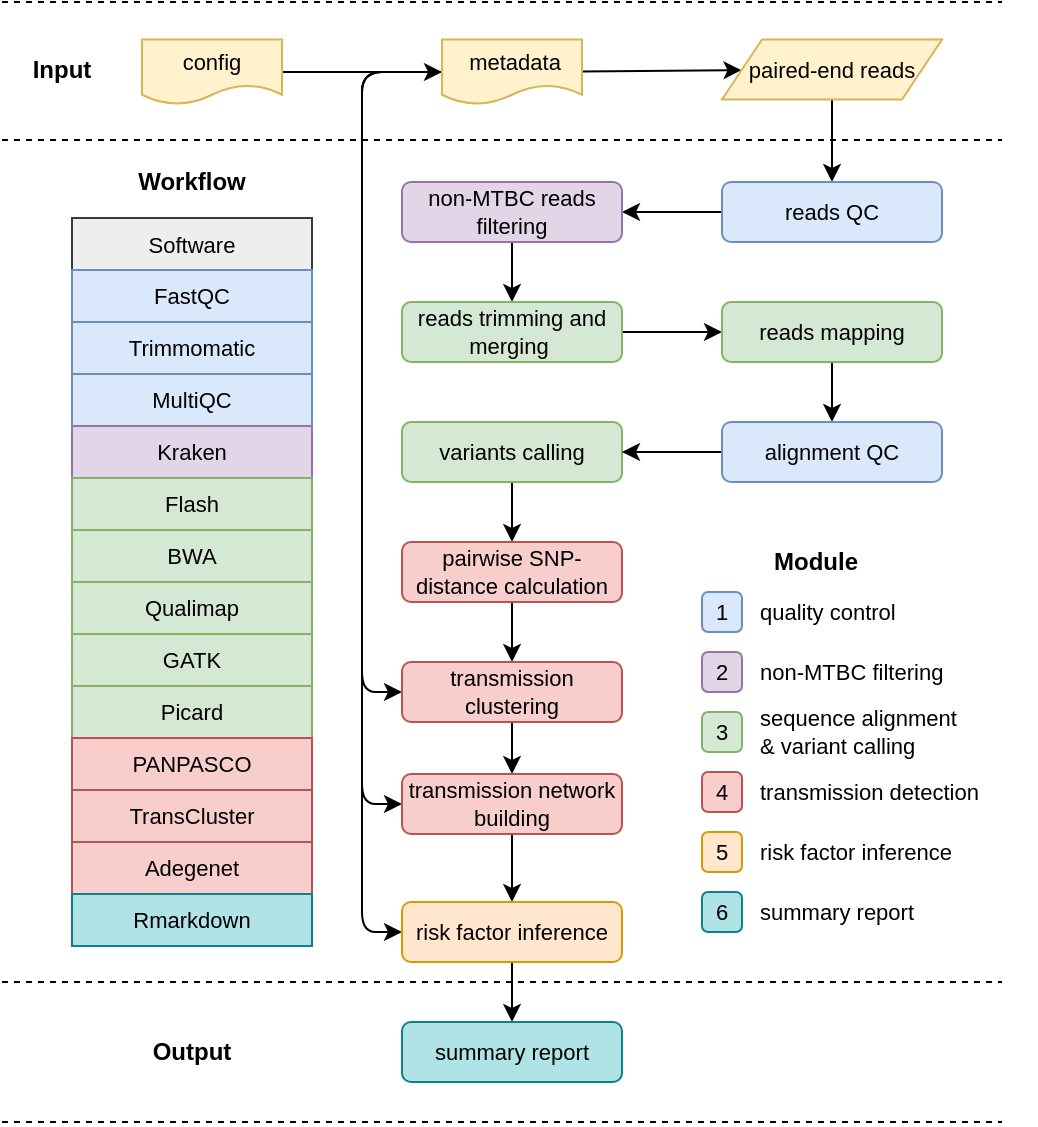<mxfile><diagram id="EAWruZUE_qWZ3CnmqtOu" name="Page-1"><mxGraphModel dx="980" dy="790" grid="1" gridSize="10" guides="1" tooltips="1" connect="1" arrows="1" fold="1" page="1" pageScale="1" pageWidth="827" pageHeight="1169" background="#ffffff" math="0" shadow="0"><root><mxCell id="0"/><mxCell id="1" parent="0"/><mxCell id="13" style="edgeStyle=none;html=1;fontSize=11;comic=0;fontFamily=Arial;" parent="1" source="9" target="10" edge="1"><mxGeometry relative="1" as="geometry"/></mxCell><mxCell id="9" value="&lt;font style=&quot;font-size: 11px;&quot;&gt;config&lt;/font&gt;" style="shape=document;whiteSpace=wrap;html=1;boundedLbl=1;fontSize=11;fillColor=#fff2cc;strokeColor=#d6b656;comic=0;fontFamily=Arial;" parent="1" vertex="1"><mxGeometry x="80" y="68.75" width="70" height="32.5" as="geometry"/></mxCell><mxCell id="130" value="" style="edgeStyle=none;html=1;" parent="1" source="10" target="14" edge="1"><mxGeometry relative="1" as="geometry"/></mxCell><mxCell id="134" style="edgeStyle=orthogonalEdgeStyle;html=1;" parent="1" source="10" target="36" edge="1"><mxGeometry relative="1" as="geometry"><Array as="points"><mxPoint x="190" y="85"/><mxPoint x="190" y="395"/></Array></mxGeometry></mxCell><mxCell id="136" style="edgeStyle=orthogonalEdgeStyle;html=1;" parent="1" source="10" target="38" edge="1"><mxGeometry relative="1" as="geometry"><Array as="points"><mxPoint x="190" y="85"/><mxPoint x="190" y="451"/></Array></mxGeometry></mxCell><mxCell id="138" style="edgeStyle=orthogonalEdgeStyle;html=1;" parent="1" source="10" target="50" edge="1"><mxGeometry relative="1" as="geometry"><Array as="points"><mxPoint x="190" y="85"/><mxPoint x="190" y="515"/></Array></mxGeometry></mxCell><mxCell id="10" value="&lt;font style=&quot;font-size: 11px&quot;&gt;&amp;nbsp;metadata&lt;/font&gt;" style="shape=document;whiteSpace=wrap;html=1;boundedLbl=1;fontSize=11;fillColor=#fff2cc;strokeColor=#d6b656;comic=0;fontFamily=Arial;" parent="1" vertex="1"><mxGeometry x="230" y="68.75" width="70" height="32.5" as="geometry"/></mxCell><mxCell id="62" style="edgeStyle=orthogonalEdgeStyle;html=1;strokeWidth=1;comic=0;fontSize=11;fontFamily=Arial;" parent="1" source="14" target="17" edge="1"><mxGeometry relative="1" as="geometry"/></mxCell><mxCell id="14" value="&lt;font style=&quot;font-size: 11px&quot;&gt;paired-end reads&lt;/font&gt;" style="shape=parallelogram;perimeter=parallelogramPerimeter;whiteSpace=wrap;html=1;fixedSize=1;fontSize=11;fillColor=#fff2cc;strokeColor=#d6b656;comic=0;fontFamily=Arial;" parent="1" vertex="1"><mxGeometry x="370" y="68.75" width="110" height="30" as="geometry"/></mxCell><mxCell id="30" style="edgeStyle=none;html=1;comic=0;fontSize=11;fontFamily=Arial;" parent="1" source="17" target="19" edge="1"><mxGeometry relative="1" as="geometry"/></mxCell><mxCell id="17" value="&lt;font style=&quot;font-size: 11px&quot;&gt;reads QC&lt;br style=&quot;font-size: 11px&quot;&gt;&lt;/font&gt;" style="rounded=1;whiteSpace=wrap;html=1;fontSize=11;fillColor=#dae8fc;strokeColor=#6c8ebf;comic=0;fontFamily=Arial;" parent="1" vertex="1"><mxGeometry x="370" y="140" width="110" height="30" as="geometry"/></mxCell><mxCell id="32" value="" style="edgeStyle=none;html=1;comic=0;fontSize=11;fontFamily=Arial;" parent="1" source="19" target="21" edge="1"><mxGeometry relative="1" as="geometry"/></mxCell><mxCell id="19" value="&lt;font style=&quot;font-size: 11px&quot;&gt;non-MTBC reads filtering&lt;br style=&quot;font-size: 11px&quot;&gt;&lt;/font&gt;" style="rounded=1;whiteSpace=wrap;html=1;fontSize=11;fillColor=#e1d5e7;strokeColor=#9673a6;comic=0;fontFamily=Arial;" parent="1" vertex="1"><mxGeometry x="210" y="140" width="110" height="30" as="geometry"/></mxCell><mxCell id="33" value="" style="edgeStyle=none;html=1;comic=0;fontSize=11;fontFamily=Arial;" parent="1" source="21" target="23" edge="1"><mxGeometry relative="1" as="geometry"/></mxCell><mxCell id="21" value="&lt;font style=&quot;font-size: 11px;&quot;&gt;reads trimming and merging&amp;nbsp;&lt;br style=&quot;font-size: 11px;&quot;&gt;&lt;/font&gt;" style="rounded=1;whiteSpace=wrap;html=1;fontSize=11;glass=0;shadow=0;sketch=0;fillColor=#d5e8d4;strokeColor=#82b366;comic=0;fontFamily=Arial;" parent="1" vertex="1"><mxGeometry x="210" y="200" width="110" height="30" as="geometry"/></mxCell><mxCell id="124" value="" style="edgeStyle=none;html=1;" parent="1" source="23" target="123" edge="1"><mxGeometry relative="1" as="geometry"/></mxCell><mxCell id="23" value="&lt;font style=&quot;font-size: 11px;&quot;&gt;reads mapping&lt;br style=&quot;font-size: 11px;&quot;&gt;&lt;/font&gt;" style="rounded=1;whiteSpace=wrap;html=1;fontSize=11;fillColor=#d5e8d4;strokeColor=#82b366;comic=0;fontFamily=Arial;" parent="1" vertex="1"><mxGeometry x="370" y="200" width="110" height="30" as="geometry"/></mxCell><mxCell id="35" value="" style="edgeStyle=none;html=1;comic=0;fontSize=11;fontFamily=Arial;" parent="1" source="25" target="27" edge="1"><mxGeometry relative="1" as="geometry"/></mxCell><mxCell id="25" value="&lt;font style=&quot;font-size: 11px;&quot;&gt;variants calling&lt;br style=&quot;font-size: 11px;&quot;&gt;&lt;/font&gt;" style="rounded=1;whiteSpace=wrap;html=1;fontSize=11;fillColor=#d5e8d4;strokeColor=#82b366;comic=0;fontFamily=Arial;" parent="1" vertex="1"><mxGeometry x="210" y="260" width="110" height="30" as="geometry"/></mxCell><mxCell id="37" value="" style="edgeStyle=none;html=1;comic=0;fontSize=11;fontFamily=Arial;" parent="1" source="27" target="36" edge="1"><mxGeometry relative="1" as="geometry"/></mxCell><mxCell id="27" value="&lt;font style=&quot;font-size: 11px;&quot;&gt;pairwise SNP-distance calculation&lt;br style=&quot;font-size: 11px;&quot;&gt;&lt;/font&gt;" style="rounded=1;whiteSpace=wrap;html=1;fontSize=11;fillColor=#f8cecc;strokeColor=#b85450;comic=0;fontFamily=Arial;" parent="1" vertex="1"><mxGeometry x="210" y="320" width="110" height="30" as="geometry"/></mxCell><mxCell id="39" value="" style="edgeStyle=none;html=1;comic=0;fontSize=11;fontFamily=Arial;" parent="1" source="36" target="38" edge="1"><mxGeometry relative="1" as="geometry"/></mxCell><mxCell id="36" value="&lt;font style=&quot;font-size: 11px;&quot;&gt;transmission clustering&lt;br style=&quot;font-size: 11px;&quot;&gt;&lt;/font&gt;" style="rounded=1;whiteSpace=wrap;html=1;fontSize=11;fillColor=#f8cecc;strokeColor=#b85450;comic=0;fontFamily=Arial;" parent="1" vertex="1"><mxGeometry x="210" y="380" width="110" height="30" as="geometry"/></mxCell><mxCell id="54" value="" style="edgeStyle=orthogonalEdgeStyle;html=1;comic=0;fontSize=11;fontFamily=Arial;" parent="1" source="38" target="50" edge="1"><mxGeometry relative="1" as="geometry"/></mxCell><mxCell id="38" value="&lt;font style=&quot;font-size: 11px;&quot;&gt;transmission network building&lt;br style=&quot;font-size: 11px;&quot;&gt;&lt;/font&gt;" style="rounded=1;whiteSpace=wrap;html=1;fontSize=11;fillColor=#f8cecc;strokeColor=#b85450;comic=0;fontFamily=Arial;" parent="1" vertex="1"><mxGeometry x="210" y="436" width="110" height="30" as="geometry"/></mxCell><mxCell id="117" style="edgeStyle=orthogonalEdgeStyle;html=1;exitX=0.5;exitY=1;exitDx=0;exitDy=0;fontSize=11;fontColor=#000000;fontFamily=Arial;" parent="1" source="50" target="116" edge="1"><mxGeometry relative="1" as="geometry"/></mxCell><mxCell id="50" value="&lt;font style=&quot;font-size: 11px;&quot;&gt;risk factor inference&lt;br style=&quot;font-size: 11px;&quot;&gt;&lt;/font&gt;" style="rounded=1;whiteSpace=wrap;html=1;fontSize=11;fillColor=#ffe6cc;strokeColor=#d79b00;comic=0;fontFamily=Arial;" parent="1" vertex="1"><mxGeometry x="210" y="500" width="110" height="30" as="geometry"/></mxCell><mxCell id="64" value="&lt;font style=&quot;font-size: 11px;&quot;&gt;1&lt;br style=&quot;font-size: 11px;&quot;&gt;&lt;/font&gt;" style="rounded=1;whiteSpace=wrap;html=1;fontSize=11;fillColor=#dae8fc;strokeColor=#6c8ebf;comic=0;fontFamily=Arial;" parent="1" vertex="1"><mxGeometry x="360" y="345" width="20" height="20" as="geometry"/></mxCell><mxCell id="66" value="&lt;font style=&quot;font-size: 11px;&quot;&gt;2&lt;br style=&quot;font-size: 11px;&quot;&gt;&lt;/font&gt;" style="rounded=1;whiteSpace=wrap;html=1;fontSize=11;fillColor=#e1d5e7;strokeColor=#9673a6;comic=0;fontFamily=Arial;" parent="1" vertex="1"><mxGeometry x="360" y="375" width="20" height="20" as="geometry"/></mxCell><mxCell id="67" value="quality control" style="text;html=1;strokeColor=none;fillColor=none;align=left;verticalAlign=middle;whiteSpace=wrap;rounded=0;fontSize=11;fontFamily=Arial;" parent="1" vertex="1"><mxGeometry x="387" y="345" width="140" height="20" as="geometry"/></mxCell><mxCell id="68" value="&lt;font style=&quot;font-size: 11px;&quot;&gt;3&lt;br style=&quot;font-size: 11px;&quot;&gt;&lt;/font&gt;" style="rounded=1;whiteSpace=wrap;html=1;fontSize=11;fillColor=#d5e8d4;strokeColor=#82b366;comic=0;fontFamily=Arial;" parent="1" vertex="1"><mxGeometry x="360" y="405" width="20" height="20" as="geometry"/></mxCell><mxCell id="69" value="non-MTBC filtering" style="text;html=1;strokeColor=none;fillColor=none;align=left;verticalAlign=middle;whiteSpace=wrap;rounded=0;fontSize=11;fontFamily=Arial;" parent="1" vertex="1"><mxGeometry x="387" y="375" width="140" height="20" as="geometry"/></mxCell><mxCell id="71" value="&lt;font style=&quot;font-size: 11px;&quot;&gt;4&lt;br style=&quot;font-size: 11px;&quot;&gt;&lt;/font&gt;" style="rounded=1;whiteSpace=wrap;html=1;fontSize=11;fillColor=#f8cecc;strokeColor=#b85450;comic=0;fontFamily=Arial;" parent="1" vertex="1"><mxGeometry x="360" y="435" width="20" height="20" as="geometry"/></mxCell><mxCell id="72" value="transmission detection" style="text;html=1;strokeColor=none;fillColor=none;align=left;verticalAlign=middle;whiteSpace=wrap;rounded=0;fontSize=11;fontFamily=Arial;" parent="1" vertex="1"><mxGeometry x="387" y="435" width="140" height="20" as="geometry"/></mxCell><mxCell id="73" value="&lt;font style=&quot;font-size: 11px;&quot;&gt;5&lt;br style=&quot;font-size: 11px;&quot;&gt;&lt;/font&gt;" style="rounded=1;whiteSpace=wrap;html=1;fontSize=11;fillColor=#ffe6cc;strokeColor=#d79b00;comic=0;fontFamily=Arial;" parent="1" vertex="1"><mxGeometry x="360" y="465" width="20" height="20" as="geometry"/></mxCell><mxCell id="74" value="risk factor inference" style="text;html=1;strokeColor=none;fillColor=none;align=left;verticalAlign=middle;whiteSpace=wrap;rounded=0;fontSize=11;fontFamily=Arial;" parent="1" vertex="1"><mxGeometry x="387" y="465" width="140" height="20" as="geometry"/></mxCell><mxCell id="75" value="sequence alignment &lt;br&gt;&amp;amp; variant calling" style="text;html=1;strokeColor=none;fillColor=none;align=left;verticalAlign=middle;whiteSpace=wrap;rounded=0;fontSize=11;fontFamily=Arial;" parent="1" vertex="1"><mxGeometry x="387" y="405" width="140" height="20" as="geometry"/></mxCell><mxCell id="83" value="" style="endArrow=none;dashed=1;html=1;edgeStyle=orthogonalEdgeStyle;fontSize=11;fontFamily=Arial;" parent="1" edge="1"><mxGeometry width="50" height="50" relative="1" as="geometry"><mxPoint x="10" y="119" as="sourcePoint"/><mxPoint x="510" y="119" as="targetPoint"/></mxGeometry></mxCell><mxCell id="84" value="" style="endArrow=none;dashed=1;html=1;fontSize=11;fontFamily=Arial;" parent="1" edge="1"><mxGeometry width="50" height="50" relative="1" as="geometry"><mxPoint x="10" y="50" as="sourcePoint"/><mxPoint x="510" y="50" as="targetPoint"/></mxGeometry></mxCell><mxCell id="85" value="" style="endArrow=none;dashed=1;html=1;fontSize=11;fontFamily=Arial;" parent="1" edge="1"><mxGeometry width="50" height="50" relative="1" as="geometry"><mxPoint x="10" y="540" as="sourcePoint"/><mxPoint x="510" y="540" as="targetPoint"/></mxGeometry></mxCell><mxCell id="89" value="&lt;b&gt;&lt;font style=&quot;font-size: 12px&quot;&gt;Input&lt;/font&gt;&lt;/b&gt;" style="text;html=1;strokeColor=none;fillColor=none;align=center;verticalAlign=middle;whiteSpace=wrap;rounded=0;flipV=0;rotation=0;fontSize=11;fontFamily=Arial;" parent="1" vertex="1"><mxGeometry x="20" y="73.75" width="40" height="20" as="geometry"/></mxCell><mxCell id="90" value="&lt;b&gt;&lt;font style=&quot;font-size: 12px&quot;&gt;Workflow&lt;/font&gt;&lt;/b&gt;" style="text;html=1;strokeColor=none;fillColor=none;align=center;verticalAlign=middle;whiteSpace=wrap;rounded=0;flipV=0;rotation=0;fontSize=11;fontFamily=Arial;" parent="1" vertex="1"><mxGeometry x="60" y="130" width="90" height="20" as="geometry"/></mxCell><mxCell id="91" value="Software" style="swimlane;fontStyle=0;childLayout=stackLayout;horizontal=1;startSize=26;horizontalStack=0;resizeParent=1;resizeParentMax=0;resizeLast=0;collapsible=1;marginBottom=0;fontSize=11;align=center;swimlaneFillColor=none;fontFamily=Arial;fillColor=#eeeeee;strokeColor=#36393d;" parent="1" vertex="1"><mxGeometry x="45" y="158" width="120" height="364" as="geometry"/></mxCell><mxCell id="92" value="FastQC" style="text;strokeColor=#6c8ebf;fillColor=#dae8fc;align=center;verticalAlign=top;spacingLeft=4;spacingRight=4;overflow=hidden;rotatable=0;points=[[0,0.5],[1,0.5]];portConstraint=eastwest;fontSize=11;fontFamily=Arial;" parent="91" vertex="1"><mxGeometry y="26" width="120" height="26" as="geometry"/></mxCell><mxCell id="98" value="Trimmomatic" style="text;strokeColor=#6c8ebf;fillColor=#dae8fc;align=center;verticalAlign=top;spacingLeft=4;spacingRight=4;overflow=hidden;rotatable=0;points=[[0,0.5],[1,0.5]];portConstraint=eastwest;fontSize=11;fontFamily=Arial;" parent="91" vertex="1"><mxGeometry y="52" width="120" height="26" as="geometry"/></mxCell><mxCell id="94" value="MultiQC" style="text;strokeColor=#6c8ebf;fillColor=#dae8fc;align=center;verticalAlign=top;spacingLeft=4;spacingRight=4;overflow=hidden;rotatable=0;points=[[0,0.5],[1,0.5]];portConstraint=eastwest;fontSize=11;fontFamily=Arial;" parent="91" vertex="1"><mxGeometry y="78" width="120" height="26" as="geometry"/></mxCell><mxCell id="97" value="Kraken" style="text;strokeColor=#9673a6;fillColor=#e1d5e7;align=center;verticalAlign=top;spacingLeft=4;spacingRight=4;overflow=hidden;rotatable=0;points=[[0,0.5],[1,0.5]];portConstraint=eastwest;fontSize=11;fontFamily=Arial;" parent="91" vertex="1"><mxGeometry y="104" width="120" height="26" as="geometry"/></mxCell><mxCell id="99" value="Flash" style="text;strokeColor=#82b366;fillColor=#d5e8d4;align=center;verticalAlign=top;spacingLeft=4;spacingRight=4;overflow=hidden;rotatable=0;points=[[0,0.5],[1,0.5]];portConstraint=eastwest;fontSize=11;fontFamily=Arial;" parent="91" vertex="1"><mxGeometry y="130" width="120" height="26" as="geometry"/></mxCell><mxCell id="102" value="BWA" style="text;strokeColor=#82b366;fillColor=#d5e8d4;align=center;verticalAlign=top;spacingLeft=4;spacingRight=4;overflow=hidden;rotatable=0;points=[[0,0.5],[1,0.5]];portConstraint=eastwest;fontSize=11;fontFamily=Arial;" parent="91" vertex="1"><mxGeometry y="156" width="120" height="26" as="geometry"/></mxCell><mxCell id="93" value="Qualimap" style="text;strokeColor=#82b366;fillColor=#d5e8d4;align=center;verticalAlign=top;spacingLeft=4;spacingRight=4;overflow=hidden;rotatable=0;points=[[0,0.5],[1,0.5]];portConstraint=eastwest;fontSize=11;fontFamily=Arial;" parent="91" vertex="1"><mxGeometry y="182" width="120" height="26" as="geometry"/></mxCell><mxCell id="112" value="GATK" style="text;strokeColor=#82b366;fillColor=#d5e8d4;align=center;verticalAlign=top;spacingLeft=4;spacingRight=4;overflow=hidden;rotatable=0;points=[[0,0.5],[1,0.5]];portConstraint=eastwest;fontSize=11;fontFamily=Arial;" parent="91" vertex="1"><mxGeometry y="208" width="120" height="26" as="geometry"/></mxCell><mxCell id="113" value="Picard" style="text;strokeColor=#82b366;fillColor=#d5e8d4;align=center;verticalAlign=top;spacingLeft=4;spacingRight=4;overflow=hidden;rotatable=0;points=[[0,0.5],[1,0.5]];portConstraint=eastwest;fontSize=11;fontFamily=Arial;" parent="91" vertex="1"><mxGeometry y="234" width="120" height="26" as="geometry"/></mxCell><mxCell id="114" value="PANPASCO" style="text;strokeColor=#b85450;fillColor=#f8cecc;align=center;verticalAlign=top;spacingLeft=4;spacingRight=4;overflow=hidden;rotatable=0;points=[[0,0.5],[1,0.5]];portConstraint=eastwest;fontSize=11;fontFamily=Arial;" parent="91" vertex="1"><mxGeometry y="260" width="120" height="26" as="geometry"/></mxCell><mxCell id="128" value="TransCluster" style="text;strokeColor=#b85450;fillColor=#f8cecc;align=center;verticalAlign=top;spacingLeft=4;spacingRight=4;overflow=hidden;rotatable=0;points=[[0,0.5],[1,0.5]];portConstraint=eastwest;fontSize=11;fontFamily=Arial;" parent="91" vertex="1"><mxGeometry y="286" width="120" height="26" as="geometry"/></mxCell><mxCell id="131" value="Adegenet" style="text;strokeColor=#b85450;fillColor=#f8cecc;align=center;verticalAlign=top;spacingLeft=4;spacingRight=4;overflow=hidden;rotatable=0;points=[[0,0.5],[1,0.5]];portConstraint=eastwest;fontSize=11;fontFamily=Arial;" parent="91" vertex="1"><mxGeometry y="312" width="120" height="26" as="geometry"/></mxCell><mxCell id="132" value="Rmarkdown" style="text;strokeColor=#0e8088;fillColor=#b0e3e6;align=center;verticalAlign=top;spacingLeft=4;spacingRight=4;overflow=hidden;rotatable=0;points=[[0,0.5],[1,0.5]];portConstraint=eastwest;fontSize=11;fontFamily=Arial;" parent="91" vertex="1"><mxGeometry y="338" width="120" height="26" as="geometry"/></mxCell><mxCell id="116" value="&lt;font style=&quot;font-size: 11px&quot;&gt;summary report&lt;br style=&quot;font-size: 11px&quot;&gt;&lt;/font&gt;" style="rounded=1;whiteSpace=wrap;html=1;fontSize=11;fillColor=#b0e3e6;strokeColor=#0e8088;comic=0;fontFamily=Arial;" parent="1" vertex="1"><mxGeometry x="210" y="560" width="110" height="30" as="geometry"/></mxCell><mxCell id="118" value="" style="endArrow=none;dashed=1;html=1;fontSize=11;fontFamily=Arial;" parent="1" edge="1"><mxGeometry width="50" height="50" relative="1" as="geometry"><mxPoint x="10" y="610" as="sourcePoint"/><mxPoint x="510" y="610" as="targetPoint"/></mxGeometry></mxCell><mxCell id="119" value="&lt;b&gt;&lt;font style=&quot;font-size: 12px&quot;&gt;Output&lt;/font&gt;&lt;/b&gt;" style="text;html=1;strokeColor=none;fillColor=none;align=center;verticalAlign=middle;whiteSpace=wrap;rounded=0;flipV=0;rotation=0;fontSize=11;fontFamily=Arial;" parent="1" vertex="1"><mxGeometry x="60" y="565" width="90" height="20" as="geometry"/></mxCell><mxCell id="120" value="summary report" style="text;html=1;strokeColor=none;fillColor=none;align=left;verticalAlign=middle;whiteSpace=wrap;rounded=0;fontSize=11;fontFamily=Arial;" parent="1" vertex="1"><mxGeometry x="387" y="495" width="140" height="20" as="geometry"/></mxCell><mxCell id="121" value="&lt;font style=&quot;font-size: 11px;&quot;&gt;6&lt;br style=&quot;font-size: 11px;&quot;&gt;&lt;/font&gt;" style="rounded=1;whiteSpace=wrap;html=1;fontSize=11;fillColor=#b0e3e6;strokeColor=#0e8088;comic=0;fontFamily=Arial;" parent="1" vertex="1"><mxGeometry x="360" y="495" width="20" height="20" as="geometry"/></mxCell><mxCell id="122" value="&lt;font style=&quot;font-size: 12px&quot;&gt;Module&lt;/font&gt;" style="text;html=1;strokeColor=none;fillColor=none;align=center;verticalAlign=middle;whiteSpace=wrap;rounded=0;fontSize=11;fontColor=#000000;fontStyle=1;fontFamily=Arial;" parent="1" vertex="1"><mxGeometry x="387" y="320" width="60" height="20" as="geometry"/></mxCell><mxCell id="126" style="edgeStyle=none;html=1;exitX=0;exitY=0.5;exitDx=0;exitDy=0;entryX=1;entryY=0.5;entryDx=0;entryDy=0;" parent="1" source="123" target="25" edge="1"><mxGeometry relative="1" as="geometry"/></mxCell><mxCell id="123" value="&lt;font style=&quot;font-size: 11px&quot;&gt;alignment QC&lt;br style=&quot;font-size: 11px&quot;&gt;&lt;/font&gt;" style="rounded=1;whiteSpace=wrap;html=1;fontSize=11;fillColor=#dae8fc;strokeColor=#6c8ebf;comic=0;fontFamily=Arial;" parent="1" vertex="1"><mxGeometry x="370" y="260" width="110" height="30" as="geometry"/></mxCell></root></mxGraphModel></diagram></mxfile>